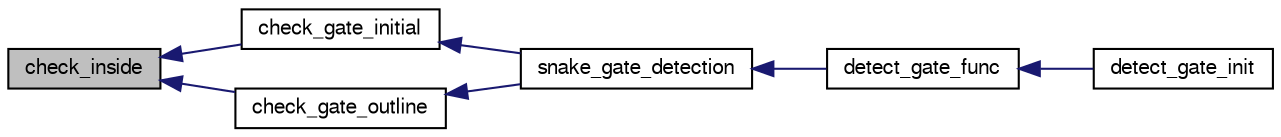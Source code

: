 digraph "check_inside"
{
  edge [fontname="FreeSans",fontsize="10",labelfontname="FreeSans",labelfontsize="10"];
  node [fontname="FreeSans",fontsize="10",shape=record];
  rankdir="LR";
  Node1 [label="check_inside",height=0.2,width=0.4,color="black", fillcolor="grey75", style="filled", fontcolor="black"];
  Node1 -> Node2 [dir="back",color="midnightblue",fontsize="10",style="solid",fontname="FreeSans"];
  Node2 [label="check_gate_initial",height=0.2,width=0.4,color="black", fillcolor="white", style="filled",URL="$snake__gate__detection_8h.html#a73abc8b369efb049abd410dc504e441d",tooltip="Check the outline and the center of the gate. "];
  Node2 -> Node3 [dir="back",color="midnightblue",fontsize="10",style="solid",fontname="FreeSans"];
  Node3 [label="snake_gate_detection",height=0.2,width=0.4,color="black", fillcolor="white", style="filled",URL="$snake__gate__detection_8h.html#a6f4b4ad6fe02036ec21c3ad960c041bd",tooltip="Run snake gate detection on an image. "];
  Node3 -> Node4 [dir="back",color="midnightblue",fontsize="10",style="solid",fontname="FreeSans"];
  Node4 [label="detect_gate_func",height=0.2,width=0.4,color="black", fillcolor="white", style="filled",URL="$detect__gate_8c.html#a33f5e6c0b684ec61feb65db935e01ff9"];
  Node4 -> Node5 [dir="back",color="midnightblue",fontsize="10",style="solid",fontname="FreeSans"];
  Node5 [label="detect_gate_init",height=0.2,width=0.4,color="black", fillcolor="white", style="filled",URL="$detect__gate_8h.html#afad85937ed43b1d2963bec59f0031ec1"];
  Node1 -> Node6 [dir="back",color="midnightblue",fontsize="10",style="solid",fontname="FreeSans"];
  Node6 [label="check_gate_outline",height=0.2,width=0.4,color="black", fillcolor="white", style="filled",URL="$snake__gate__detection_8h.html#ace002ac27557c54636e18910bbf442b8",tooltip="Check only the outline of the gate. "];
  Node6 -> Node3 [dir="back",color="midnightblue",fontsize="10",style="solid",fontname="FreeSans"];
}
